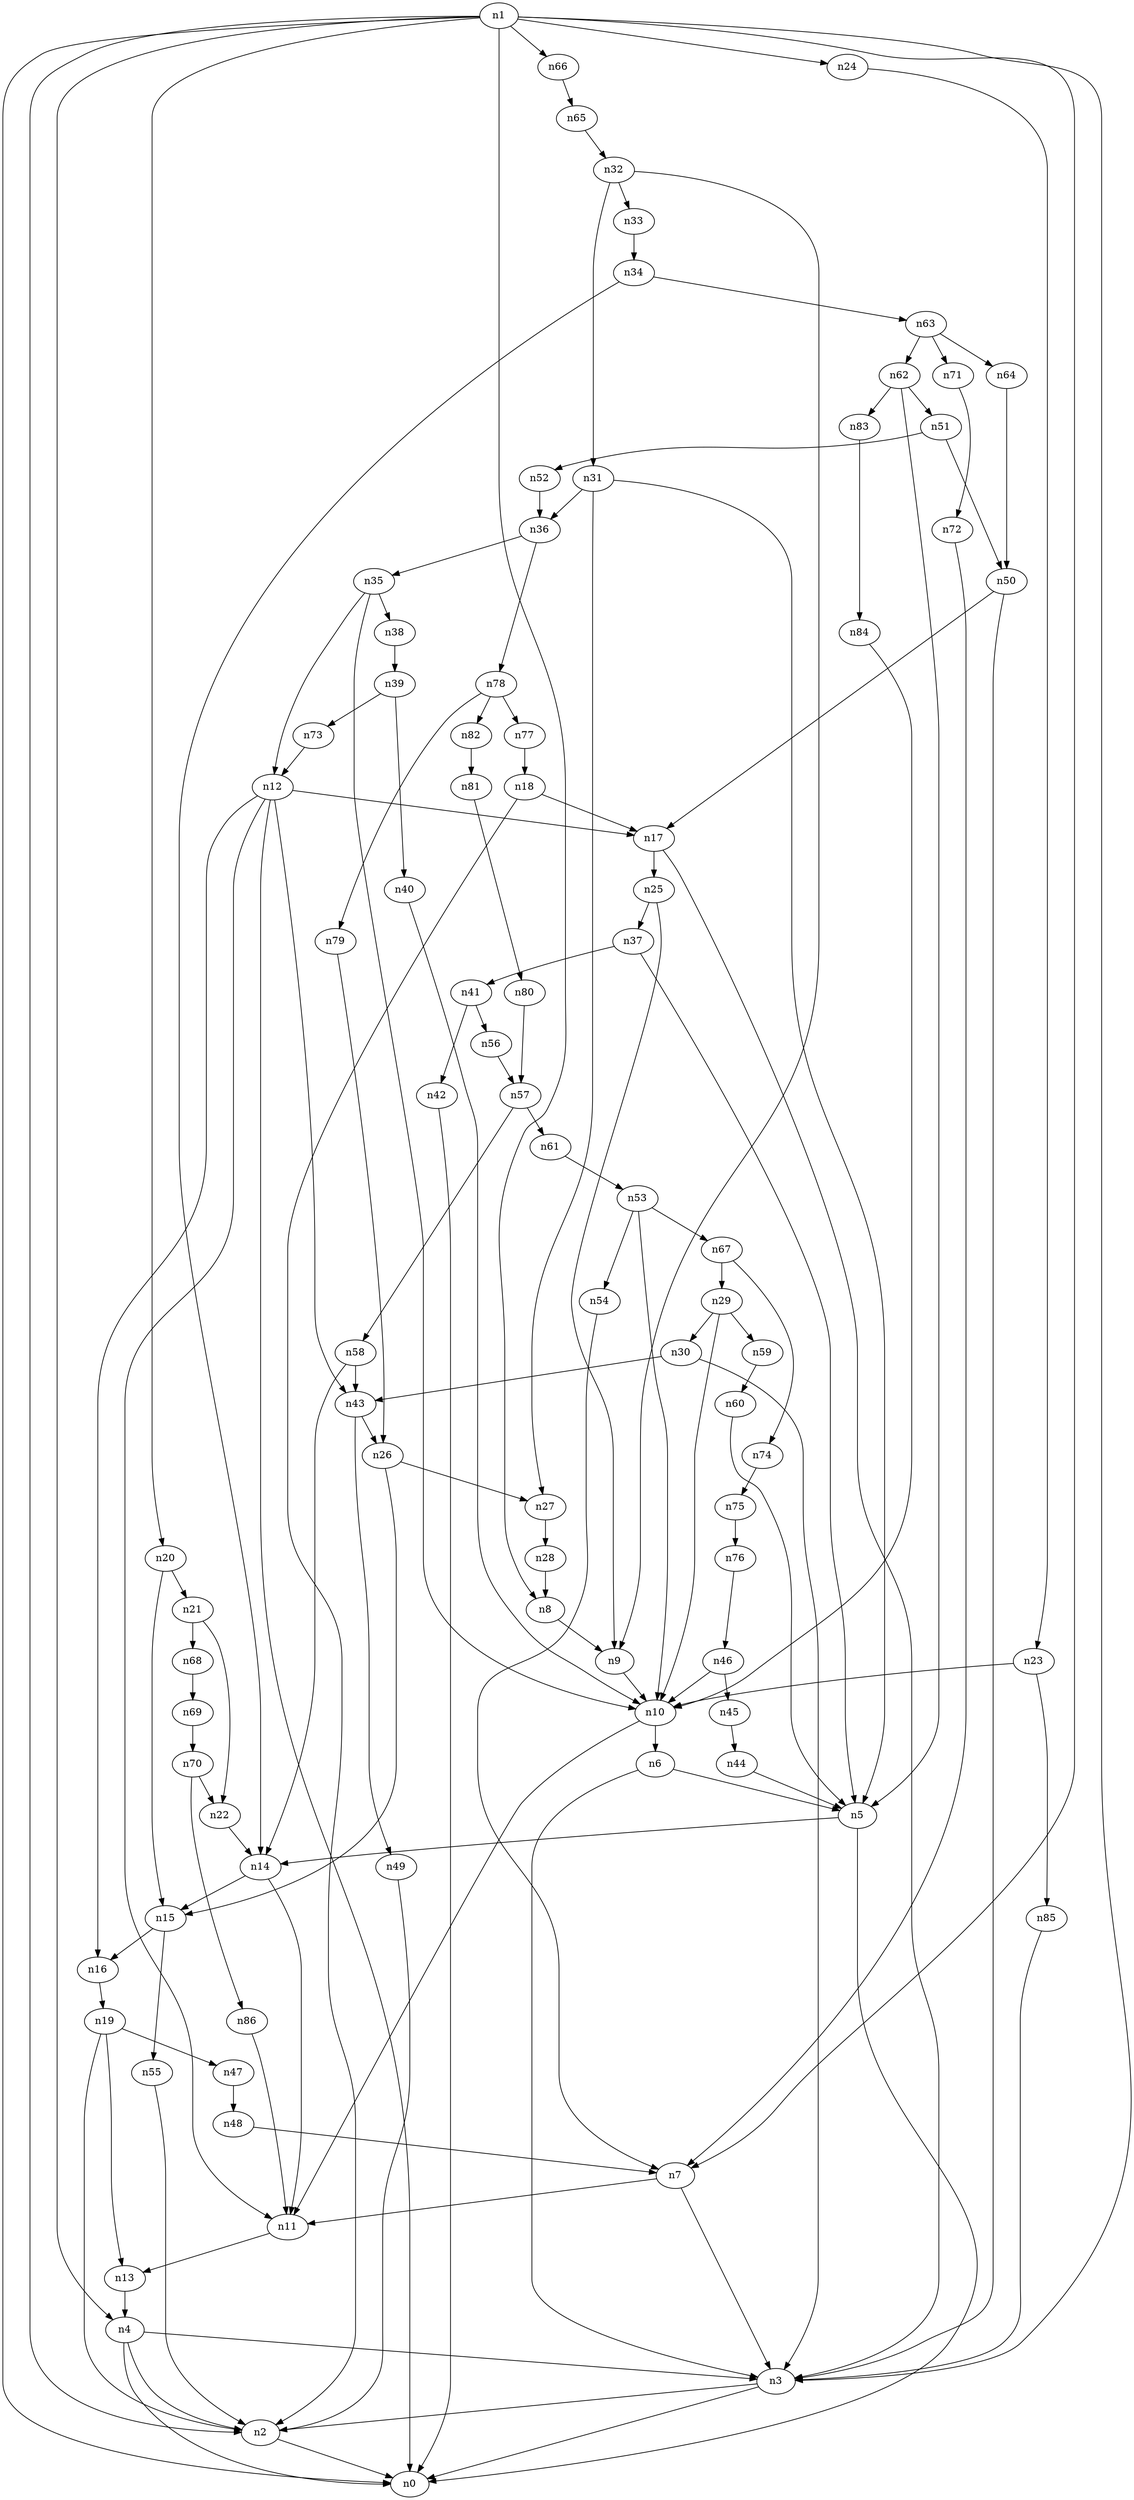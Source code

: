 digraph G {
	n1 -> n0	 [_graphml_id=e0];
	n1 -> n2	 [_graphml_id=e1];
	n1 -> n3	 [_graphml_id=e6];
	n1 -> n4	 [_graphml_id=e9];
	n1 -> n7	 [_graphml_id=e14];
	n1 -> n8	 [_graphml_id=e15];
	n1 -> n20	 [_graphml_id=e34];
	n1 -> n24	 [_graphml_id=e40];
	n1 -> n66	 [_graphml_id=e110];
	n2 -> n0	 [_graphml_id=e5];
	n3 -> n0	 [_graphml_id=e8];
	n3 -> n2	 [_graphml_id=e2];
	n4 -> n0	 [_graphml_id=e4];
	n4 -> n2	 [_graphml_id=e7];
	n4 -> n3	 [_graphml_id=e3];
	n5 -> n0	 [_graphml_id=e10];
	n5 -> n14	 [_graphml_id=e24];
	n6 -> n3	 [_graphml_id=e12];
	n6 -> n5	 [_graphml_id=e11];
	n7 -> n3	 [_graphml_id=e13];
	n7 -> n11	 [_graphml_id=e19];
	n8 -> n9	 [_graphml_id=e16];
	n9 -> n10	 [_graphml_id=e17];
	n10 -> n6	 [_graphml_id=e18];
	n10 -> n11	 [_graphml_id=e93];
	n11 -> n13	 [_graphml_id=e22];
	n12 -> n0	 [_graphml_id=e21];
	n12 -> n11	 [_graphml_id=e20];
	n12 -> n16	 [_graphml_id=e27];
	n12 -> n17	 [_graphml_id=e63];
	n12 -> n43	 [_graphml_id=e103];
	n13 -> n4	 [_graphml_id=e23];
	n14 -> n11	 [_graphml_id=e33];
	n14 -> n15	 [_graphml_id=e25];
	n15 -> n16	 [_graphml_id=e26];
	n15 -> n55	 [_graphml_id=e91];
	n16 -> n19	 [_graphml_id=e32];
	n17 -> n3	 [_graphml_id=e28];
	n17 -> n25	 [_graphml_id=e42];
	n18 -> n2	 [_graphml_id=e30];
	n18 -> n17	 [_graphml_id=e29];
	n19 -> n2	 [_graphml_id=e53];
	n19 -> n13	 [_graphml_id=e31];
	n19 -> n47	 [_graphml_id=e78];
	n20 -> n15	 [_graphml_id=e43];
	n20 -> n21	 [_graphml_id=e35];
	n21 -> n22	 [_graphml_id=e36];
	n21 -> n68	 [_graphml_id=e114];
	n22 -> n14	 [_graphml_id=e37];
	n23 -> n10	 [_graphml_id=e38];
	n23 -> n85	 [_graphml_id=e142];
	n24 -> n23	 [_graphml_id=e39];
	n25 -> n9	 [_graphml_id=e41];
	n25 -> n37	 [_graphml_id=e62];
	n26 -> n15	 [_graphml_id=e44];
	n26 -> n27	 [_graphml_id=e45];
	n27 -> n28	 [_graphml_id=e46];
	n28 -> n8	 [_graphml_id=e47];
	n29 -> n10	 [_graphml_id=e48];
	n29 -> n30	 [_graphml_id=e49];
	n29 -> n59	 [_graphml_id=e98];
	n30 -> n3	 [_graphml_id=e50];
	n30 -> n43	 [_graphml_id=e72];
	n31 -> n5	 [_graphml_id=e52];
	n31 -> n27	 [_graphml_id=e51];
	n31 -> n36	 [_graphml_id=e60];
	n32 -> n9	 [_graphml_id=e54];
	n32 -> n31	 [_graphml_id=e83];
	n32 -> n33	 [_graphml_id=e55];
	n33 -> n34	 [_graphml_id=e56];
	n34 -> n14	 [_graphml_id=e57];
	n34 -> n63	 [_graphml_id=e123];
	n35 -> n10	 [_graphml_id=e73];
	n35 -> n12	 [_graphml_id=e58];
	n35 -> n38	 [_graphml_id=e64];
	n36 -> n35	 [_graphml_id=e59];
	n36 -> n78	 [_graphml_id=e130];
	n37 -> n5	 [_graphml_id=e61];
	n37 -> n41	 [_graphml_id=e68];
	n38 -> n39	 [_graphml_id=e65];
	n39 -> n40	 [_graphml_id=e66];
	n39 -> n73	 [_graphml_id=e121];
	n40 -> n10	 [_graphml_id=e67];
	n41 -> n42	 [_graphml_id=e69];
	n41 -> n56	 [_graphml_id=e94];
	n42 -> n0	 [_graphml_id=e70];
	n43 -> n26	 [_graphml_id=e71];
	n43 -> n49	 [_graphml_id=e82];
	n44 -> n5	 [_graphml_id=e74];
	n45 -> n44	 [_graphml_id=e75];
	n46 -> n10	 [_graphml_id=e77];
	n46 -> n45	 [_graphml_id=e76];
	n47 -> n48	 [_graphml_id=e79];
	n48 -> n7	 [_graphml_id=e80];
	n49 -> n2	 [_graphml_id=e81];
	n50 -> n3	 [_graphml_id=e133];
	n50 -> n17	 [_graphml_id=e84];
	n51 -> n50	 [_graphml_id=e85];
	n51 -> n52	 [_graphml_id=e86];
	n52 -> n36	 [_graphml_id=e87];
	n53 -> n10	 [_graphml_id=e88];
	n53 -> n54	 [_graphml_id=e89];
	n53 -> n67	 [_graphml_id=e112];
	n54 -> n7	 [_graphml_id=e90];
	n55 -> n2	 [_graphml_id=e92];
	n56 -> n57	 [_graphml_id=e95];
	n57 -> n58	 [_graphml_id=e96];
	n57 -> n61	 [_graphml_id=e102];
	n58 -> n14	 [_graphml_id=e97];
	n58 -> n43	 [_graphml_id=e113];
	n59 -> n60	 [_graphml_id=e99];
	n60 -> n5	 [_graphml_id=e100];
	n61 -> n53	 [_graphml_id=e101];
	n62 -> n5	 [_graphml_id=e104];
	n62 -> n51	 [_graphml_id=e143];
	n62 -> n83	 [_graphml_id=e138];
	n63 -> n62	 [_graphml_id=e105];
	n63 -> n64	 [_graphml_id=e106];
	n63 -> n71	 [_graphml_id=e118];
	n64 -> n50	 [_graphml_id=e107];
	n65 -> n32	 [_graphml_id=e108];
	n66 -> n65	 [_graphml_id=e109];
	n67 -> n29	 [_graphml_id=e111];
	n67 -> n74	 [_graphml_id=e124];
	n68 -> n69	 [_graphml_id=e115];
	n69 -> n70	 [_graphml_id=e116];
	n70 -> n22	 [_graphml_id=e117];
	n70 -> n86	 [_graphml_id=e145];
	n71 -> n72	 [_graphml_id=e119];
	n72 -> n7	 [_graphml_id=e120];
	n73 -> n12	 [_graphml_id=e122];
	n74 -> n75	 [_graphml_id=e125];
	n75 -> n76	 [_graphml_id=e126];
	n76 -> n46	 [_graphml_id=e127];
	n77 -> n18	 [_graphml_id=e128];
	n78 -> n77	 [_graphml_id=e129];
	n78 -> n79	 [_graphml_id=e132];
	n78 -> n82	 [_graphml_id=e137];
	n79 -> n26	 [_graphml_id=e131];
	n80 -> n57	 [_graphml_id=e134];
	n81 -> n80	 [_graphml_id=e135];
	n82 -> n81	 [_graphml_id=e136];
	n83 -> n84	 [_graphml_id=e139];
	n84 -> n10	 [_graphml_id=e140];
	n85 -> n3	 [_graphml_id=e141];
	n86 -> n11	 [_graphml_id=e144];
}
